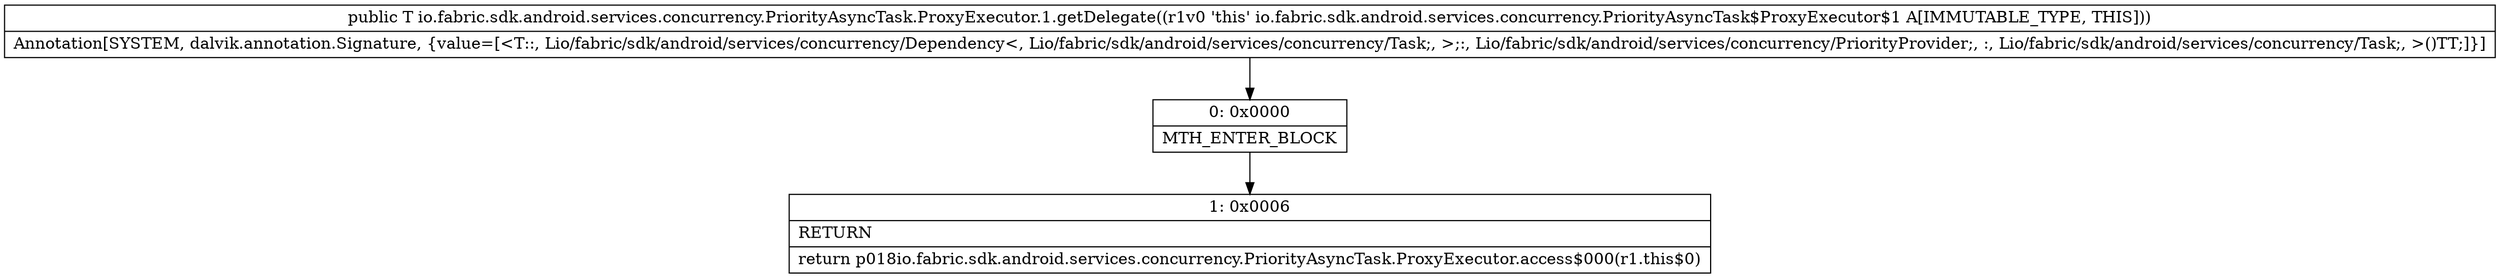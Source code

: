 digraph "CFG forio.fabric.sdk.android.services.concurrency.PriorityAsyncTask.ProxyExecutor.1.getDelegate()Lio\/fabric\/sdk\/android\/services\/concurrency\/Dependency;" {
Node_0 [shape=record,label="{0\:\ 0x0000|MTH_ENTER_BLOCK\l}"];
Node_1 [shape=record,label="{1\:\ 0x0006|RETURN\l|return p018io.fabric.sdk.android.services.concurrency.PriorityAsyncTask.ProxyExecutor.access$000(r1.this$0)\l}"];
MethodNode[shape=record,label="{public T io.fabric.sdk.android.services.concurrency.PriorityAsyncTask.ProxyExecutor.1.getDelegate((r1v0 'this' io.fabric.sdk.android.services.concurrency.PriorityAsyncTask$ProxyExecutor$1 A[IMMUTABLE_TYPE, THIS]))  | Annotation[SYSTEM, dalvik.annotation.Signature, \{value=[\<T::, Lio\/fabric\/sdk\/android\/services\/concurrency\/Dependency\<, Lio\/fabric\/sdk\/android\/services\/concurrency\/Task;, \>;:, Lio\/fabric\/sdk\/android\/services\/concurrency\/PriorityProvider;, :, Lio\/fabric\/sdk\/android\/services\/concurrency\/Task;, \>()TT;]\}]\l}"];
MethodNode -> Node_0;
Node_0 -> Node_1;
}

